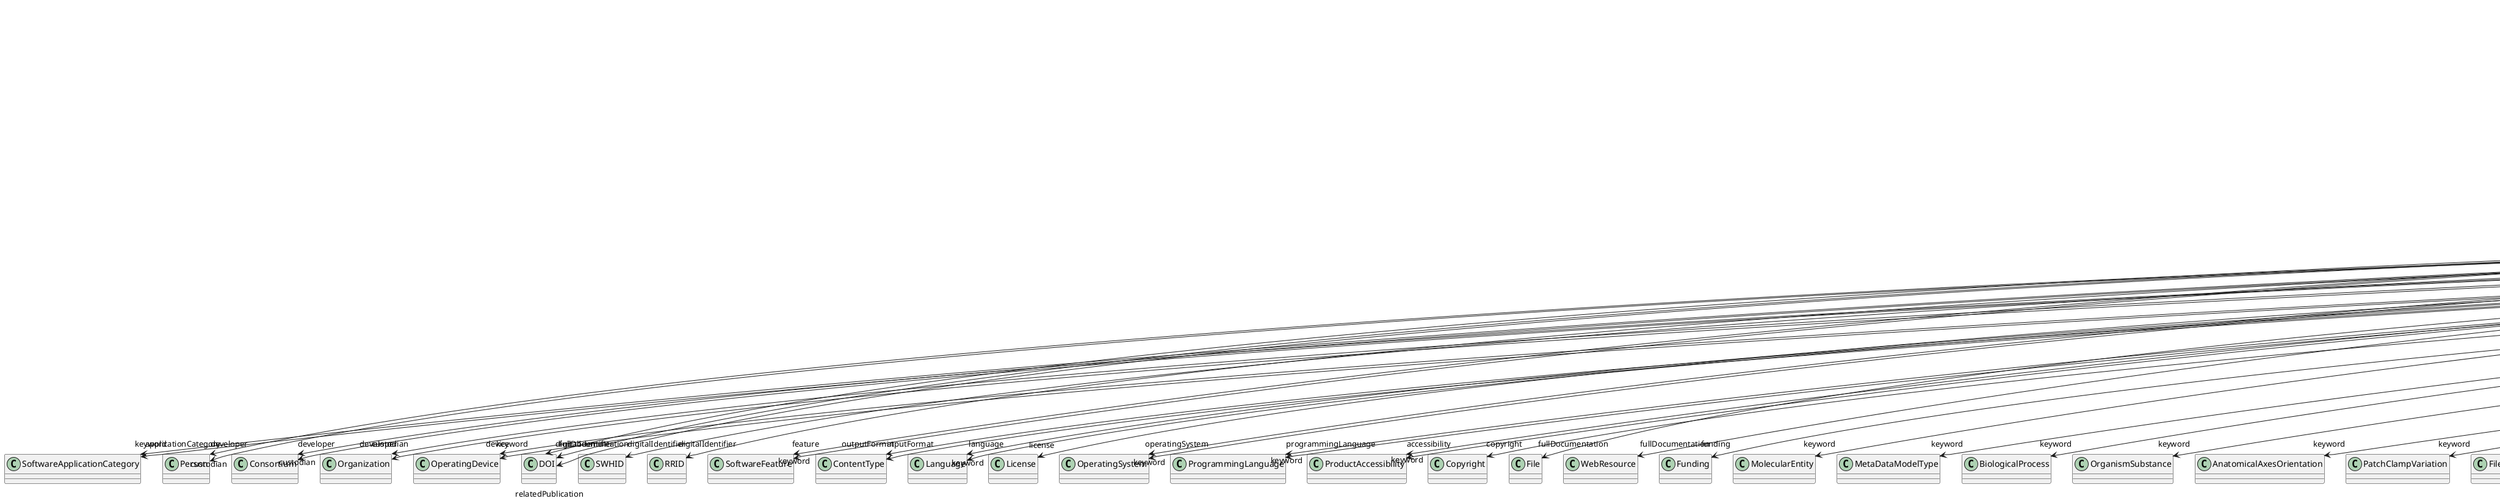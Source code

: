 @startuml
class SoftwareVersion {
+applicationCategory
+developer
+device
+digitalIdentifier
+feature
+hasPart
+inputFormat
+isAlternativeVersionOf
+isNewVersionOf
+language
+license
+operatingSystem
+outputFormat
+programmingLanguage
+requirement
+accessibility
+copyright
+custodian
+description
+fullDocumentation
+fullName
+funding
+homepage
+howToCite
+keyword
+otherContribution
+relatedPublication
+releaseDate
+repository
+shortName
+supportChannel
+versionIdentifier
+versionInnovation

}
SoftwareVersion -d-> "applicationCategory" SoftwareApplicationCategory
SoftwareVersion -d-> "developer" Person
SoftwareVersion -d-> "developer" Consortium
SoftwareVersion -d-> "developer" Organization
SoftwareVersion -d-> "device" OperatingDevice
SoftwareVersion -d-> "digitalIdentifier" DOI
SoftwareVersion -d-> "digitalIdentifier" SWHID
SoftwareVersion -d-> "digitalIdentifier" RRID
SoftwareVersion -d-> "feature" SoftwareFeature
SoftwareVersion -d-> "hasPart" SoftwareVersion
SoftwareVersion -d-> "inputFormat" ContentType
SoftwareVersion -d-> "isAlternativeVersionOf" SoftwareVersion
SoftwareVersion -d-> "isNewVersionOf" SoftwareVersion
SoftwareVersion -d-> "language" Language
SoftwareVersion -d-> "license" License
SoftwareVersion -d-> "operatingSystem" OperatingSystem
SoftwareVersion -d-> "outputFormat" ContentType
SoftwareVersion -d-> "programmingLanguage" ProgrammingLanguage
SoftwareVersion -d-> "accessibility" ProductAccessibility
SoftwareVersion -d-> "copyright" Copyright
SoftwareVersion -d-> "custodian" Person
SoftwareVersion -d-> "custodian" Consortium
SoftwareVersion -d-> "custodian" Organization
SoftwareVersion -d-> "fullDocumentation" DOI
SoftwareVersion -d-> "fullDocumentation" File
SoftwareVersion -d-> "fullDocumentation" WebResource
SoftwareVersion -d-> "funding" Funding
SoftwareVersion -d-> "keyword" MolecularEntity
SoftwareVersion -d-> "keyword" MetaDataModelType
SoftwareVersion -d-> "keyword" BiologicalProcess
SoftwareVersion -d-> "keyword" OrganismSubstance
SoftwareVersion -d-> "keyword" AnatomicalAxesOrientation
SoftwareVersion -d-> "keyword" PatchClampVariation
SoftwareVersion -d-> "keyword" FileBundleGrouping
SoftwareVersion -d-> "keyword" ElectricalStimulusType
SoftwareVersion -d-> "keyword" UBERONParcellation
SoftwareVersion -d-> "keyword" Handedness
SoftwareVersion -d-> "keyword" OlfactoryStimulusType
SoftwareVersion -d-> "keyword" StimulationApproach
SoftwareVersion -d-> "keyword" DiseaseModel
SoftwareVersion -d-> "keyword" OperatingDevice
SoftwareVersion -d-> "keyword" Colormap
SoftwareVersion -d-> "keyword" Disease
SoftwareVersion -d-> "keyword" AnnotationCriteriaType
SoftwareVersion -d-> "keyword" ChemicalMixtureType
SoftwareVersion -d-> "keyword" GustatoryStimulusType
SoftwareVersion -d-> "keyword" EthicsAssessment
SoftwareVersion -d-> "keyword" ExperimentalApproach
SoftwareVersion -d-> "keyword" OperatingSystem
SoftwareVersion -d-> "keyword" SemanticDataType
SoftwareVersion -d-> "keyword" AuditoryStimulusType
SoftwareVersion -d-> "keyword" MeasuredQuantity
SoftwareVersion -d-> "keyword" UnitOfMeasurement
SoftwareVersion -d-> "keyword" OpticalStimulusType
SoftwareVersion -d-> "keyword" CellCultureType
SoftwareVersion -d-> "keyword" DataType
SoftwareVersion -d-> "keyword" ProductAccessibility
SoftwareVersion -d-> "keyword" BreedingType
SoftwareVersion -d-> "keyword" TactileStimulusType
SoftwareVersion -d-> "keyword" BiologicalOrder
SoftwareVersion -d-> "keyword" ModelScope
SoftwareVersion -d-> "keyword" AgeCategory
SoftwareVersion -d-> "keyword" OrganismSystem
SoftwareVersion -d-> "keyword" AnnotationType
SoftwareVersion -d-> "keyword" Laterality
SoftwareVersion -d-> "keyword" BiologicalSex
SoftwareVersion -d-> "keyword" SoftwareFeature
SoftwareVersion -d-> "keyword" PreparationType
SoftwareVersion -d-> "keyword" VisualStimulusType
SoftwareVersion -d-> "keyword" LearningResourceType
SoftwareVersion -d-> "keyword" DeviceType
SoftwareVersion -d-> "keyword" ProgrammingLanguage
SoftwareVersion -d-> "keyword" DifferenceMeasure
SoftwareVersion -d-> "keyword" CellType
SoftwareVersion -d-> "keyword" SetupType
SoftwareVersion -d-> "keyword" TissueSampleAttribute
SoftwareVersion -d-> "keyword" SoftwareApplicationCategory
SoftwareVersion -d-> "keyword" TypeOfUncertainty
SoftwareVersion -d-> "keyword" AnalysisTechnique
SoftwareVersion -d-> "keyword" SubjectAttribute
SoftwareVersion -d-> "keyword" EducationalLevel
SoftwareVersion -d-> "keyword" Terminology
SoftwareVersion -d-> "keyword" Service
SoftwareVersion -d-> "keyword" CranialWindowReinforcementType
SoftwareVersion -d-> "keyword" FileRepositoryType
SoftwareVersion -d-> "keyword" StimulationTechnique
SoftwareVersion -d-> "keyword" Organ
SoftwareVersion -d-> "keyword" AnatomicalPlane
SoftwareVersion -d-> "keyword" AtlasType
SoftwareVersion -d-> "keyword" QualitativeOverlap
SoftwareVersion -d-> "keyword" ActionStatusType
SoftwareVersion -d-> "keyword" Language
SoftwareVersion -d-> "keyword" Technique
SoftwareVersion -d-> "keyword" CranialWindowConstructionType
SoftwareVersion -d-> "keyword" FileUsageRole
SoftwareVersion -d-> "keyword" MeasuredSignalType
SoftwareVersion -d-> "keyword" AnatomicalIdentificationType
SoftwareVersion -d-> "keyword" TissueSampleType
SoftwareVersion -d-> "keyword" Species
SoftwareVersion -d-> "keyword" ModelAbstractionLevel
SoftwareVersion -d-> "keyword" GeneticStrainType
SoftwareVersion -d-> "keyword" TermSuggestion
SoftwareVersion -d-> "keyword" SubcellularEntity
SoftwareVersion -d-> "keyword" ContributionType
SoftwareVersion -d-> "keyword" CriteriaQualityType
SoftwareVersion -d-> "otherContribution" Contribution
SoftwareVersion -d-> "relatedPublication" ScholarlyArticle
SoftwareVersion -d-> "relatedPublication" Book
SoftwareVersion -d-> "relatedPublication" Chapter
SoftwareVersion -d-> "relatedPublication" DOI
SoftwareVersion -d-> "relatedPublication" ISBN
SoftwareVersion -d-> "relatedPublication" ISSN
SoftwareVersion -d-> "relatedPublication" HANDLE
SoftwareVersion -d-> "repository" FileRepository

@enduml